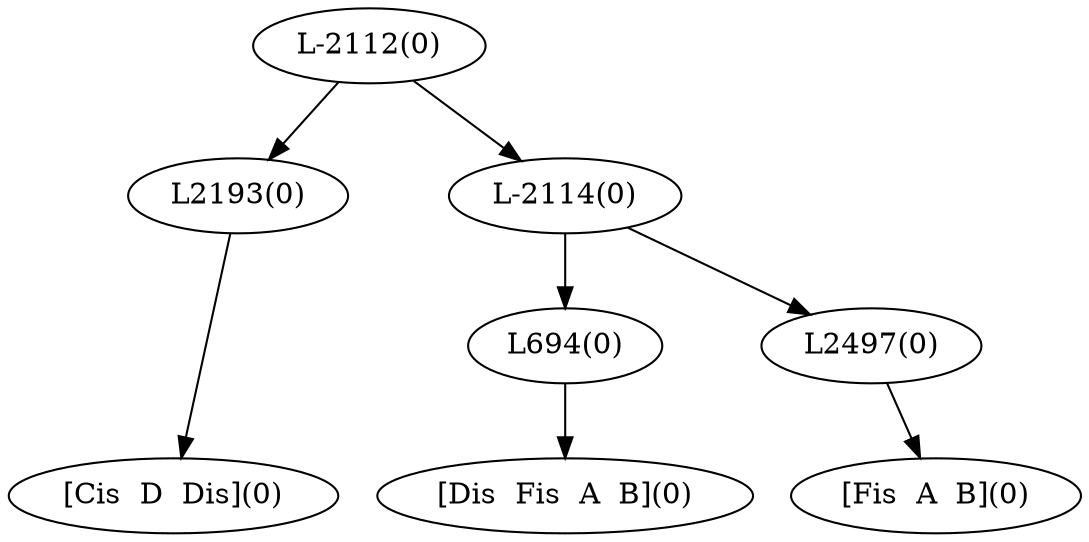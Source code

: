 digraph sample{
"L2193(0)"->"[Cis  D  Dis](0)"
"L694(0)"->"[Dis  Fis  A  B](0)"
"L2497(0)"->"[Fis  A  B](0)"
"L-2114(0)"->"L694(0)"
"L-2114(0)"->"L2497(0)"
"L-2112(0)"->"L2193(0)"
"L-2112(0)"->"L-2114(0)"
{rank = min; "L-2112(0)"}
{rank = same; "L2193(0)"; "L-2114(0)";}
{rank = same; "L694(0)"; "L2497(0)";}
{rank = max; "[Cis  D  Dis](0)"; "[Dis  Fis  A  B](0)"; "[Fis  A  B](0)";}
}